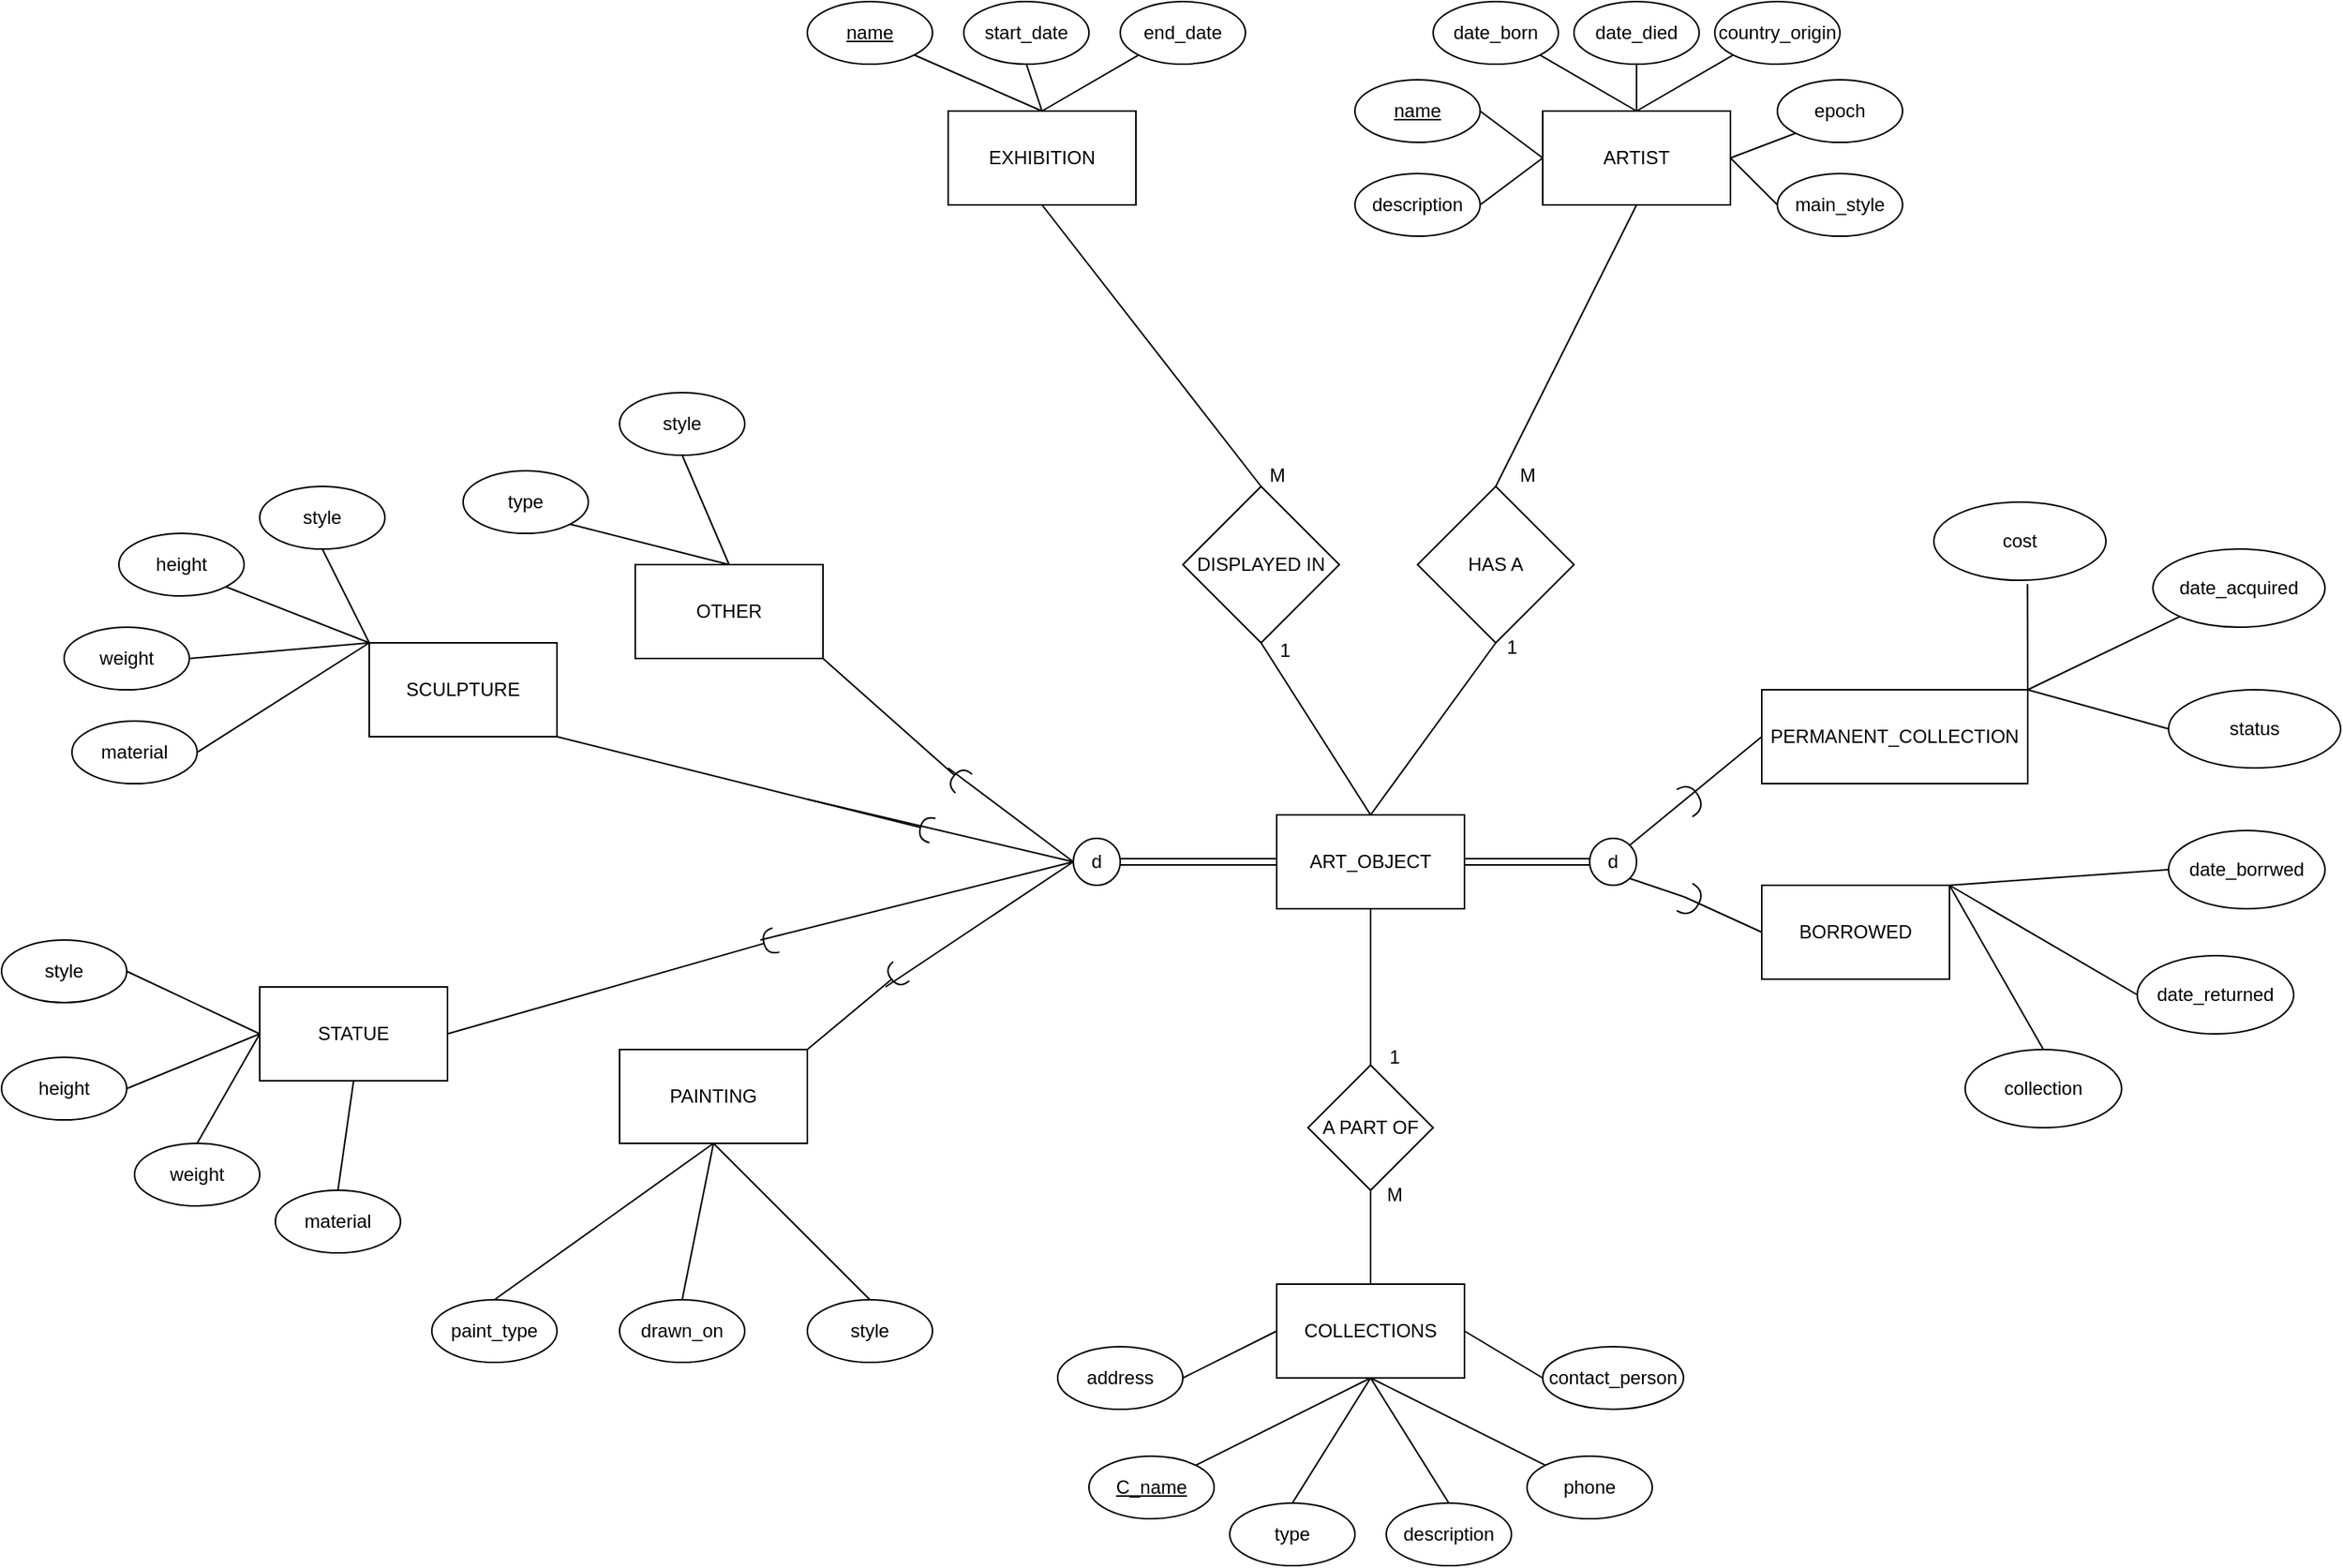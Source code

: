 <mxfile>
    <diagram name="Page-1" id="VCEPgOhNraVawhyDC7fd">
        <mxGraphModel dx="1656" dy="739" grid="1" gridSize="10" guides="1" tooltips="1" connect="1" arrows="1" fold="1" page="1" pageScale="1" pageWidth="850" pageHeight="1100" math="0" shadow="0">
            <root>
                <mxCell id="0"/>
                <mxCell id="1" parent="0"/>
                <mxCell id="RUOIWVDQM4JpRzRn8MzW-6" style="edgeStyle=orthogonalEdgeStyle;shape=link;rounded=0;orthogonalLoop=1;jettySize=auto;html=1;exitX=1;exitY=0.5;exitDx=0;exitDy=0;entryX=0;entryY=0.5;entryDx=0;entryDy=0;" parent="1" source="RUOIWVDQM4JpRzRn8MzW-1" target="RUOIWVDQM4JpRzRn8MzW-2" edge="1">
                    <mxGeometry relative="1" as="geometry"/>
                </mxCell>
                <mxCell id="RUOIWVDQM4JpRzRn8MzW-34" style="edgeStyle=none;rounded=0;orthogonalLoop=1;jettySize=auto;html=1;exitX=0;exitY=0.5;exitDx=0;exitDy=0;entryX=1;entryY=0.5;entryDx=0;entryDy=0;shape=link;" parent="1" source="RUOIWVDQM4JpRzRn8MzW-1" target="RUOIWVDQM4JpRzRn8MzW-33" edge="1">
                    <mxGeometry relative="1" as="geometry"/>
                </mxCell>
                <mxCell id="RUOIWVDQM4JpRzRn8MzW-83" style="edgeStyle=none;rounded=0;orthogonalLoop=1;jettySize=auto;html=1;exitX=0.5;exitY=1;exitDx=0;exitDy=0;entryX=0.5;entryY=0;entryDx=0;entryDy=0;endArrow=none;endFill=0;" parent="1" source="RUOIWVDQM4JpRzRn8MzW-1" target="RUOIWVDQM4JpRzRn8MzW-82" edge="1">
                    <mxGeometry relative="1" as="geometry"/>
                </mxCell>
                <mxCell id="RUOIWVDQM4JpRzRn8MzW-101" style="edgeStyle=none;rounded=0;orthogonalLoop=1;jettySize=auto;html=1;exitX=0.5;exitY=0;exitDx=0;exitDy=0;entryX=0.5;entryY=1;entryDx=0;entryDy=0;endArrow=none;endFill=0;" parent="1" source="RUOIWVDQM4JpRzRn8MzW-1" target="RUOIWVDQM4JpRzRn8MzW-80" edge="1">
                    <mxGeometry relative="1" as="geometry"/>
                </mxCell>
                <mxCell id="RUOIWVDQM4JpRzRn8MzW-103" style="edgeStyle=none;rounded=0;orthogonalLoop=1;jettySize=auto;html=1;exitX=0.5;exitY=0;exitDx=0;exitDy=0;entryX=0.5;entryY=1;entryDx=0;entryDy=0;endArrow=none;endFill=0;" parent="1" source="RUOIWVDQM4JpRzRn8MzW-1" target="RUOIWVDQM4JpRzRn8MzW-81" edge="1">
                    <mxGeometry relative="1" as="geometry"/>
                </mxCell>
                <mxCell id="RUOIWVDQM4JpRzRn8MzW-1" value="ART_OBJECT" style="rounded=0;whiteSpace=wrap;html=1;" parent="1" vertex="1">
                    <mxGeometry x="350" y="1440" width="120" height="60" as="geometry"/>
                </mxCell>
                <mxCell id="RUOIWVDQM4JpRzRn8MzW-15" style="edgeStyle=none;rounded=0;orthogonalLoop=1;jettySize=auto;html=1;entryX=0;entryY=0.5;entryDx=0;entryDy=0;endArrow=none;endFill=0;exitX=1;exitY=0;exitDx=0;exitDy=0;" parent="1" source="RUOIWVDQM4JpRzRn8MzW-2" target="RUOIWVDQM4JpRzRn8MzW-7" edge="1">
                    <mxGeometry relative="1" as="geometry">
                        <mxPoint x="580" y="1460" as="sourcePoint"/>
                    </mxGeometry>
                </mxCell>
                <mxCell id="RUOIWVDQM4JpRzRn8MzW-16" style="edgeStyle=none;rounded=0;orthogonalLoop=1;jettySize=auto;html=1;exitX=0;exitY=0.5;exitDx=0;exitDy=0;entryX=0;entryY=0.5;entryDx=0;entryDy=0;endArrow=none;endFill=0;exitPerimeter=0;" parent="1" source="RUOIWVDQM4JpRzRn8MzW-17" target="RUOIWVDQM4JpRzRn8MzW-8" edge="1">
                    <mxGeometry relative="1" as="geometry"/>
                </mxCell>
                <mxCell id="RUOIWVDQM4JpRzRn8MzW-2" value="d" style="ellipse;whiteSpace=wrap;html=1;aspect=fixed;" parent="1" vertex="1">
                    <mxGeometry x="550" y="1455" width="30" height="30" as="geometry"/>
                </mxCell>
                <mxCell id="RUOIWVDQM4JpRzRn8MzW-25" style="edgeStyle=none;rounded=0;orthogonalLoop=1;jettySize=auto;html=1;exitX=1;exitY=0;exitDx=0;exitDy=0;endArrow=none;endFill=0;" parent="1" source="RUOIWVDQM4JpRzRn8MzW-7" target="RUOIWVDQM4JpRzRn8MzW-21" edge="1">
                    <mxGeometry relative="1" as="geometry"/>
                </mxCell>
                <mxCell id="RUOIWVDQM4JpRzRn8MzW-26" style="edgeStyle=none;rounded=0;orthogonalLoop=1;jettySize=auto;html=1;exitX=1;exitY=0;exitDx=0;exitDy=0;entryX=0;entryY=0.5;entryDx=0;entryDy=0;endArrow=none;endFill=0;" parent="1" source="RUOIWVDQM4JpRzRn8MzW-7" target="RUOIWVDQM4JpRzRn8MzW-22" edge="1">
                    <mxGeometry relative="1" as="geometry"/>
                </mxCell>
                <mxCell id="RUOIWVDQM4JpRzRn8MzW-7" value="PERMANENT_COLLECTION" style="rounded=0;whiteSpace=wrap;html=1;" parent="1" vertex="1">
                    <mxGeometry x="660" y="1360" width="170" height="60" as="geometry"/>
                </mxCell>
                <mxCell id="RUOIWVDQM4JpRzRn8MzW-30" style="edgeStyle=none;rounded=0;orthogonalLoop=1;jettySize=auto;html=1;exitX=1;exitY=0;exitDx=0;exitDy=0;entryX=0;entryY=0.5;entryDx=0;entryDy=0;endArrow=none;endFill=0;" parent="1" source="RUOIWVDQM4JpRzRn8MzW-8" target="RUOIWVDQM4JpRzRn8MzW-27" edge="1">
                    <mxGeometry relative="1" as="geometry"/>
                </mxCell>
                <mxCell id="RUOIWVDQM4JpRzRn8MzW-31" style="edgeStyle=none;rounded=0;orthogonalLoop=1;jettySize=auto;html=1;exitX=1;exitY=0;exitDx=0;exitDy=0;entryX=0;entryY=0.5;entryDx=0;entryDy=0;endArrow=none;endFill=0;" parent="1" source="RUOIWVDQM4JpRzRn8MzW-8" target="RUOIWVDQM4JpRzRn8MzW-28" edge="1">
                    <mxGeometry relative="1" as="geometry"/>
                </mxCell>
                <mxCell id="RUOIWVDQM4JpRzRn8MzW-32" style="edgeStyle=none;rounded=0;orthogonalLoop=1;jettySize=auto;html=1;exitX=1;exitY=0;exitDx=0;exitDy=0;entryX=0.5;entryY=0;entryDx=0;entryDy=0;endArrow=none;endFill=0;" parent="1" source="RUOIWVDQM4JpRzRn8MzW-8" target="RUOIWVDQM4JpRzRn8MzW-29" edge="1">
                    <mxGeometry relative="1" as="geometry"/>
                </mxCell>
                <mxCell id="RUOIWVDQM4JpRzRn8MzW-8" value="BORROWED" style="rounded=0;whiteSpace=wrap;html=1;" parent="1" vertex="1">
                    <mxGeometry x="660" y="1485" width="120" height="60" as="geometry"/>
                </mxCell>
                <mxCell id="RUOIWVDQM4JpRzRn8MzW-18" value="" style="edgeStyle=none;rounded=0;orthogonalLoop=1;jettySize=auto;html=1;exitX=1;exitY=1;exitDx=0;exitDy=0;entryX=0;entryY=0.5;entryDx=0;entryDy=0;endArrow=none;endFill=0;" parent="1" source="RUOIWVDQM4JpRzRn8MzW-2" target="RUOIWVDQM4JpRzRn8MzW-17" edge="1">
                    <mxGeometry relative="1" as="geometry">
                        <mxPoint x="576" y="1481" as="sourcePoint"/>
                        <mxPoint x="660" y="1515" as="targetPoint"/>
                    </mxGeometry>
                </mxCell>
                <mxCell id="RUOIWVDQM4JpRzRn8MzW-17" value="" style="shape=requiredInterface;html=1;verticalLabelPosition=bottom;sketch=0;rotation=30;" parent="1" vertex="1">
                    <mxGeometry x="610" y="1485" width="10" height="20" as="geometry"/>
                </mxCell>
                <mxCell id="RUOIWVDQM4JpRzRn8MzW-19" value="" style="shape=requiredInterface;html=1;verticalLabelPosition=bottom;sketch=0;rotation=-30;" parent="1" vertex="1">
                    <mxGeometry x="610" y="1420" width="10" height="20" as="geometry"/>
                </mxCell>
                <mxCell id="RUOIWVDQM4JpRzRn8MzW-21" value="date_acquired" style="ellipse;whiteSpace=wrap;html=1;" parent="1" vertex="1">
                    <mxGeometry x="910" y="1270" width="110" height="50" as="geometry"/>
                </mxCell>
                <mxCell id="RUOIWVDQM4JpRzRn8MzW-22" value="status" style="ellipse;whiteSpace=wrap;html=1;" parent="1" vertex="1">
                    <mxGeometry x="920" y="1360" width="110" height="50" as="geometry"/>
                </mxCell>
                <mxCell id="RUOIWVDQM4JpRzRn8MzW-23" value="cost" style="ellipse;whiteSpace=wrap;html=1;" parent="1" vertex="1">
                    <mxGeometry x="770" y="1240" width="110" height="50" as="geometry"/>
                </mxCell>
                <mxCell id="RUOIWVDQM4JpRzRn8MzW-24" style="edgeStyle=none;rounded=0;orthogonalLoop=1;jettySize=auto;html=1;exitX=1;exitY=0;exitDx=0;exitDy=0;entryX=0.544;entryY=1.047;entryDx=0;entryDy=0;entryPerimeter=0;endArrow=none;endFill=0;" parent="1" source="RUOIWVDQM4JpRzRn8MzW-7" target="RUOIWVDQM4JpRzRn8MzW-23" edge="1">
                    <mxGeometry relative="1" as="geometry"/>
                </mxCell>
                <mxCell id="RUOIWVDQM4JpRzRn8MzW-27" value="date_borrwed" style="ellipse;whiteSpace=wrap;html=1;" parent="1" vertex="1">
                    <mxGeometry x="920" y="1450" width="100" height="50" as="geometry"/>
                </mxCell>
                <mxCell id="RUOIWVDQM4JpRzRn8MzW-28" value="date_returned" style="ellipse;whiteSpace=wrap;html=1;" parent="1" vertex="1">
                    <mxGeometry x="900" y="1530" width="100" height="50" as="geometry"/>
                </mxCell>
                <mxCell id="RUOIWVDQM4JpRzRn8MzW-29" value="collection" style="ellipse;whiteSpace=wrap;html=1;" parent="1" vertex="1">
                    <mxGeometry x="790" y="1590" width="100" height="50" as="geometry"/>
                </mxCell>
                <mxCell id="7" style="edgeStyle=none;html=1;exitX=0;exitY=0.5;exitDx=0;exitDy=0;endArrow=none;endFill=0;" edge="1" parent="1" source="RUOIWVDQM4JpRzRn8MzW-33">
                    <mxGeometry relative="1" as="geometry">
                        <mxPoint x="140" y="1410" as="targetPoint"/>
                    </mxGeometry>
                </mxCell>
                <mxCell id="8" style="edgeStyle=none;html=1;exitX=0;exitY=0.5;exitDx=0;exitDy=0;endArrow=none;endFill=0;" edge="1" parent="1" source="RUOIWVDQM4JpRzRn8MzW-33">
                    <mxGeometry relative="1" as="geometry">
                        <mxPoint x="50" y="1430.0" as="targetPoint"/>
                    </mxGeometry>
                </mxCell>
                <mxCell id="9" style="edgeStyle=none;html=1;exitX=0;exitY=0.5;exitDx=0;exitDy=0;endArrow=none;endFill=0;" edge="1" parent="1" source="RUOIWVDQM4JpRzRn8MzW-33">
                    <mxGeometry relative="1" as="geometry">
                        <mxPoint x="20" y="1520" as="targetPoint"/>
                    </mxGeometry>
                </mxCell>
                <mxCell id="10" style="edgeStyle=none;html=1;exitX=0;exitY=0.5;exitDx=0;exitDy=0;endArrow=none;endFill=0;" edge="1" parent="1" source="RUOIWVDQM4JpRzRn8MzW-33">
                    <mxGeometry relative="1" as="geometry">
                        <mxPoint x="100" y="1550" as="targetPoint"/>
                    </mxGeometry>
                </mxCell>
                <mxCell id="RUOIWVDQM4JpRzRn8MzW-33" value="d" style="ellipse;whiteSpace=wrap;html=1;aspect=fixed;" parent="1" vertex="1">
                    <mxGeometry x="220" y="1455" width="30" height="30" as="geometry"/>
                </mxCell>
                <mxCell id="3" style="edgeStyle=none;html=1;exitX=1;exitY=1;exitDx=0;exitDy=0;endArrow=halfCircle;endFill=0;" edge="1" parent="1" source="RUOIWVDQM4JpRzRn8MzW-35">
                    <mxGeometry relative="1" as="geometry">
                        <mxPoint x="150" y="1420.0" as="targetPoint"/>
                    </mxGeometry>
                </mxCell>
                <mxCell id="RUOIWVDQM4JpRzRn8MzW-35" value="OTHER" style="rounded=0;whiteSpace=wrap;html=1;" parent="1" vertex="1">
                    <mxGeometry x="-60" y="1280" width="120" height="60" as="geometry"/>
                </mxCell>
                <mxCell id="RUOIWVDQM4JpRzRn8MzW-69" style="edgeStyle=none;rounded=0;orthogonalLoop=1;jettySize=auto;html=1;exitX=0;exitY=0;exitDx=0;exitDy=0;entryX=0.5;entryY=1;entryDx=0;entryDy=0;endArrow=none;endFill=0;" parent="1" source="RUOIWVDQM4JpRzRn8MzW-36" target="RUOIWVDQM4JpRzRn8MzW-56" edge="1">
                    <mxGeometry relative="1" as="geometry"/>
                </mxCell>
                <mxCell id="RUOIWVDQM4JpRzRn8MzW-70" style="edgeStyle=none;rounded=0;orthogonalLoop=1;jettySize=auto;html=1;exitX=0;exitY=0;exitDx=0;exitDy=0;entryX=1;entryY=1;entryDx=0;entryDy=0;endArrow=none;endFill=0;" parent="1" source="RUOIWVDQM4JpRzRn8MzW-36" target="RUOIWVDQM4JpRzRn8MzW-58" edge="1">
                    <mxGeometry relative="1" as="geometry"/>
                </mxCell>
                <mxCell id="RUOIWVDQM4JpRzRn8MzW-71" style="edgeStyle=none;rounded=0;orthogonalLoop=1;jettySize=auto;html=1;exitX=0;exitY=0;exitDx=0;exitDy=0;entryX=1;entryY=0.5;entryDx=0;entryDy=0;endArrow=none;endFill=0;" parent="1" source="RUOIWVDQM4JpRzRn8MzW-36" target="RUOIWVDQM4JpRzRn8MzW-52" edge="1">
                    <mxGeometry relative="1" as="geometry"/>
                </mxCell>
                <mxCell id="4" style="edgeStyle=none;html=1;exitX=1;exitY=1;exitDx=0;exitDy=0;endArrow=halfCircle;endFill=0;" edge="1" parent="1" source="RUOIWVDQM4JpRzRn8MzW-36">
                    <mxGeometry relative="1" as="geometry">
                        <mxPoint x="130" y="1450.0" as="targetPoint"/>
                    </mxGeometry>
                </mxCell>
                <mxCell id="RUOIWVDQM4JpRzRn8MzW-36" value="SCULPTURE" style="rounded=0;whiteSpace=wrap;html=1;" parent="1" vertex="1">
                    <mxGeometry x="-230" y="1330" width="120" height="60" as="geometry"/>
                </mxCell>
                <mxCell id="5" style="edgeStyle=none;html=1;exitX=1;exitY=0.5;exitDx=0;exitDy=0;endArrow=halfCircle;endFill=0;" edge="1" parent="1" source="RUOIWVDQM4JpRzRn8MzW-37">
                    <mxGeometry relative="1" as="geometry">
                        <mxPoint x="30" y="1520" as="targetPoint"/>
                    </mxGeometry>
                </mxCell>
                <mxCell id="RUOIWVDQM4JpRzRn8MzW-37" value="STATUE" style="rounded=0;whiteSpace=wrap;html=1;" parent="1" vertex="1">
                    <mxGeometry x="-300" y="1550" width="120" height="60" as="geometry"/>
                </mxCell>
                <mxCell id="6" style="edgeStyle=none;html=1;exitX=1;exitY=0;exitDx=0;exitDy=0;endArrow=halfCircle;endFill=0;" edge="1" parent="1" source="RUOIWVDQM4JpRzRn8MzW-38">
                    <mxGeometry relative="1" as="geometry">
                        <mxPoint x="110" y="1540" as="targetPoint"/>
                    </mxGeometry>
                </mxCell>
                <mxCell id="RUOIWVDQM4JpRzRn8MzW-38" value="PAINTING" style="rounded=0;whiteSpace=wrap;html=1;" parent="1" vertex="1">
                    <mxGeometry x="-70" y="1590" width="120" height="60" as="geometry"/>
                </mxCell>
                <mxCell id="RUOIWVDQM4JpRzRn8MzW-40" value="" style="ellipse;whiteSpace=wrap;html=1;align=center;aspect=fixed;fillColor=none;strokeColor=none;resizable=0;perimeter=centerPerimeter;rotatable=0;allowArrows=0;points=[];outlineConnect=1;" parent="1" vertex="1">
                    <mxGeometry x="250" y="1390" width="10" height="10" as="geometry"/>
                </mxCell>
                <mxCell id="RUOIWVDQM4JpRzRn8MzW-43" value="" style="ellipse;whiteSpace=wrap;html=1;align=center;aspect=fixed;fillColor=none;strokeColor=none;resizable=0;perimeter=centerPerimeter;rotatable=0;allowArrows=0;points=[];outlineConnect=1;" parent="1" vertex="1">
                    <mxGeometry x="250" y="1390" width="10" height="10" as="geometry"/>
                </mxCell>
                <mxCell id="RUOIWVDQM4JpRzRn8MzW-45" value="" style="ellipse;whiteSpace=wrap;html=1;align=center;aspect=fixed;fillColor=none;strokeColor=none;resizable=0;perimeter=centerPerimeter;rotatable=0;allowArrows=0;points=[];outlineConnect=1;" parent="1" vertex="1">
                    <mxGeometry x="250" y="1390" width="10" height="10" as="geometry"/>
                </mxCell>
                <mxCell id="RUOIWVDQM4JpRzRn8MzW-47" value="" style="ellipse;whiteSpace=wrap;html=1;align=center;aspect=fixed;fillColor=none;strokeColor=none;resizable=0;perimeter=centerPerimeter;rotatable=0;allowArrows=0;points=[];outlineConnect=1;" parent="1" vertex="1">
                    <mxGeometry x="250" y="1390" width="10" height="10" as="geometry"/>
                </mxCell>
                <mxCell id="RUOIWVDQM4JpRzRn8MzW-52" value="weight" style="ellipse;whiteSpace=wrap;html=1;" parent="1" vertex="1">
                    <mxGeometry x="-425" y="1320" width="80" height="40" as="geometry"/>
                </mxCell>
                <mxCell id="RUOIWVDQM4JpRzRn8MzW-68" style="edgeStyle=none;rounded=0;orthogonalLoop=1;jettySize=auto;html=1;exitX=1;exitY=1;exitDx=0;exitDy=0;endArrow=none;endFill=0;" parent="1" source="RUOIWVDQM4JpRzRn8MzW-54" edge="1">
                    <mxGeometry relative="1" as="geometry">
                        <mxPoint y="1280" as="targetPoint"/>
                    </mxGeometry>
                </mxCell>
                <mxCell id="RUOIWVDQM4JpRzRn8MzW-54" value="type" style="ellipse;whiteSpace=wrap;html=1;" parent="1" vertex="1">
                    <mxGeometry x="-170" y="1220" width="80" height="40" as="geometry"/>
                </mxCell>
                <mxCell id="RUOIWVDQM4JpRzRn8MzW-56" value="style" style="ellipse;whiteSpace=wrap;html=1;" parent="1" vertex="1">
                    <mxGeometry x="-300" y="1230" width="80" height="40" as="geometry"/>
                </mxCell>
                <mxCell id="RUOIWVDQM4JpRzRn8MzW-67" style="edgeStyle=none;rounded=0;orthogonalLoop=1;jettySize=auto;html=1;exitX=0.5;exitY=1;exitDx=0;exitDy=0;entryX=0.5;entryY=0;entryDx=0;entryDy=0;endArrow=none;endFill=0;" parent="1" source="RUOIWVDQM4JpRzRn8MzW-57" target="RUOIWVDQM4JpRzRn8MzW-35" edge="1">
                    <mxGeometry relative="1" as="geometry"/>
                </mxCell>
                <mxCell id="RUOIWVDQM4JpRzRn8MzW-57" value="style" style="ellipse;whiteSpace=wrap;html=1;" parent="1" vertex="1">
                    <mxGeometry x="-70" y="1170" width="80" height="40" as="geometry"/>
                </mxCell>
                <mxCell id="RUOIWVDQM4JpRzRn8MzW-58" value="height" style="ellipse;whiteSpace=wrap;html=1;" parent="1" vertex="1">
                    <mxGeometry x="-390" y="1260" width="80" height="40" as="geometry"/>
                </mxCell>
                <mxCell id="RUOIWVDQM4JpRzRn8MzW-72" style="edgeStyle=none;rounded=0;orthogonalLoop=1;jettySize=auto;html=1;exitX=1;exitY=0.5;exitDx=0;exitDy=0;entryX=0;entryY=0;entryDx=0;entryDy=0;endArrow=none;endFill=0;" parent="1" source="RUOIWVDQM4JpRzRn8MzW-59" target="RUOIWVDQM4JpRzRn8MzW-36" edge="1">
                    <mxGeometry relative="1" as="geometry"/>
                </mxCell>
                <mxCell id="RUOIWVDQM4JpRzRn8MzW-59" value="material" style="ellipse;whiteSpace=wrap;html=1;" parent="1" vertex="1">
                    <mxGeometry x="-420" y="1380" width="80" height="40" as="geometry"/>
                </mxCell>
                <mxCell id="RUOIWVDQM4JpRzRn8MzW-73" style="edgeStyle=none;rounded=0;orthogonalLoop=1;jettySize=auto;html=1;exitX=1;exitY=0.5;exitDx=0;exitDy=0;entryX=0;entryY=0.5;entryDx=0;entryDy=0;endArrow=none;endFill=0;" parent="1" source="RUOIWVDQM4JpRzRn8MzW-60" target="RUOIWVDQM4JpRzRn8MzW-37" edge="1">
                    <mxGeometry relative="1" as="geometry"/>
                </mxCell>
                <mxCell id="RUOIWVDQM4JpRzRn8MzW-60" value="style" style="ellipse;whiteSpace=wrap;html=1;" parent="1" vertex="1">
                    <mxGeometry x="-465" y="1520" width="80" height="40" as="geometry"/>
                </mxCell>
                <mxCell id="RUOIWVDQM4JpRzRn8MzW-74" style="edgeStyle=none;rounded=0;orthogonalLoop=1;jettySize=auto;html=1;exitX=1;exitY=0.5;exitDx=0;exitDy=0;endArrow=none;endFill=0;" parent="1" source="RUOIWVDQM4JpRzRn8MzW-61" edge="1">
                    <mxGeometry relative="1" as="geometry">
                        <mxPoint x="-300" y="1580" as="targetPoint"/>
                    </mxGeometry>
                </mxCell>
                <mxCell id="RUOIWVDQM4JpRzRn8MzW-61" value="height" style="ellipse;whiteSpace=wrap;html=1;" parent="1" vertex="1">
                    <mxGeometry x="-465" y="1595" width="80" height="40" as="geometry"/>
                </mxCell>
                <mxCell id="RUOIWVDQM4JpRzRn8MzW-75" style="edgeStyle=none;rounded=0;orthogonalLoop=1;jettySize=auto;html=1;exitX=0.5;exitY=0;exitDx=0;exitDy=0;entryX=0;entryY=0.5;entryDx=0;entryDy=0;endArrow=none;endFill=0;" parent="1" source="RUOIWVDQM4JpRzRn8MzW-62" target="RUOIWVDQM4JpRzRn8MzW-37" edge="1">
                    <mxGeometry relative="1" as="geometry"/>
                </mxCell>
                <mxCell id="RUOIWVDQM4JpRzRn8MzW-62" value="weight" style="ellipse;whiteSpace=wrap;html=1;" parent="1" vertex="1">
                    <mxGeometry x="-380" y="1650" width="80" height="40" as="geometry"/>
                </mxCell>
                <mxCell id="RUOIWVDQM4JpRzRn8MzW-76" style="edgeStyle=none;rounded=0;orthogonalLoop=1;jettySize=auto;html=1;exitX=0.5;exitY=0;exitDx=0;exitDy=0;entryX=0.5;entryY=1;entryDx=0;entryDy=0;endArrow=none;endFill=0;" parent="1" source="RUOIWVDQM4JpRzRn8MzW-63" target="RUOIWVDQM4JpRzRn8MzW-37" edge="1">
                    <mxGeometry relative="1" as="geometry"/>
                </mxCell>
                <mxCell id="RUOIWVDQM4JpRzRn8MzW-63" value="material" style="ellipse;whiteSpace=wrap;html=1;" parent="1" vertex="1">
                    <mxGeometry x="-290" y="1680" width="80" height="40" as="geometry"/>
                </mxCell>
                <mxCell id="RUOIWVDQM4JpRzRn8MzW-78" style="edgeStyle=none;rounded=0;orthogonalLoop=1;jettySize=auto;html=1;exitX=0.5;exitY=0;exitDx=0;exitDy=0;endArrow=none;endFill=0;" parent="1" source="RUOIWVDQM4JpRzRn8MzW-64" edge="1">
                    <mxGeometry relative="1" as="geometry">
                        <mxPoint x="-10" y="1650" as="targetPoint"/>
                    </mxGeometry>
                </mxCell>
                <mxCell id="RUOIWVDQM4JpRzRn8MzW-64" value="drawn_on" style="ellipse;whiteSpace=wrap;html=1;" parent="1" vertex="1">
                    <mxGeometry x="-70" y="1750" width="80" height="40" as="geometry"/>
                </mxCell>
                <mxCell id="RUOIWVDQM4JpRzRn8MzW-79" style="edgeStyle=none;rounded=0;orthogonalLoop=1;jettySize=auto;html=1;exitX=0.5;exitY=0;exitDx=0;exitDy=0;endArrow=none;endFill=0;" parent="1" source="RUOIWVDQM4JpRzRn8MzW-65" edge="1">
                    <mxGeometry relative="1" as="geometry">
                        <mxPoint x="-10" y="1650" as="targetPoint"/>
                    </mxGeometry>
                </mxCell>
                <mxCell id="RUOIWVDQM4JpRzRn8MzW-65" value="style" style="ellipse;whiteSpace=wrap;html=1;" parent="1" vertex="1">
                    <mxGeometry x="50" y="1750" width="80" height="40" as="geometry"/>
                </mxCell>
                <mxCell id="RUOIWVDQM4JpRzRn8MzW-77" style="edgeStyle=none;rounded=0;orthogonalLoop=1;jettySize=auto;html=1;exitX=0.5;exitY=0;exitDx=0;exitDy=0;entryX=0.5;entryY=1;entryDx=0;entryDy=0;endArrow=none;endFill=0;" parent="1" source="RUOIWVDQM4JpRzRn8MzW-66" target="RUOIWVDQM4JpRzRn8MzW-38" edge="1">
                    <mxGeometry relative="1" as="geometry"/>
                </mxCell>
                <mxCell id="RUOIWVDQM4JpRzRn8MzW-66" value="paint_type" style="ellipse;whiteSpace=wrap;html=1;" parent="1" vertex="1">
                    <mxGeometry x="-190" y="1750" width="80" height="40" as="geometry"/>
                </mxCell>
                <mxCell id="RUOIWVDQM4JpRzRn8MzW-109" style="edgeStyle=none;rounded=0;orthogonalLoop=1;jettySize=auto;html=1;exitX=0.5;exitY=0;exitDx=0;exitDy=0;entryX=0.5;entryY=1;entryDx=0;entryDy=0;endArrow=none;endFill=0;" parent="1" source="RUOIWVDQM4JpRzRn8MzW-80" target="RUOIWVDQM4JpRzRn8MzW-104" edge="1">
                    <mxGeometry relative="1" as="geometry"/>
                </mxCell>
                <mxCell id="RUOIWVDQM4JpRzRn8MzW-80" value="DISPLAYED IN" style="rhombus;whiteSpace=wrap;html=1;" parent="1" vertex="1">
                    <mxGeometry x="290" y="1230" width="100" height="100" as="geometry"/>
                </mxCell>
                <mxCell id="RUOIWVDQM4JpRzRn8MzW-132" style="edgeStyle=none;rounded=0;orthogonalLoop=1;jettySize=auto;html=1;exitX=0.5;exitY=0;exitDx=0;exitDy=0;entryX=0.5;entryY=1;entryDx=0;entryDy=0;endArrow=none;endFill=0;" parent="1" source="RUOIWVDQM4JpRzRn8MzW-81" target="RUOIWVDQM4JpRzRn8MzW-105" edge="1">
                    <mxGeometry relative="1" as="geometry"/>
                </mxCell>
                <mxCell id="RUOIWVDQM4JpRzRn8MzW-81" value="HAS A" style="rhombus;whiteSpace=wrap;html=1;" parent="1" vertex="1">
                    <mxGeometry x="440" y="1230" width="100" height="100" as="geometry"/>
                </mxCell>
                <mxCell id="RUOIWVDQM4JpRzRn8MzW-86" style="edgeStyle=none;rounded=0;orthogonalLoop=1;jettySize=auto;html=1;exitX=0.5;exitY=1;exitDx=0;exitDy=0;entryX=0.5;entryY=0;entryDx=0;entryDy=0;endArrow=none;endFill=0;" parent="1" source="RUOIWVDQM4JpRzRn8MzW-82" target="RUOIWVDQM4JpRzRn8MzW-85" edge="1">
                    <mxGeometry relative="1" as="geometry"/>
                </mxCell>
                <mxCell id="RUOIWVDQM4JpRzRn8MzW-82" value="A PART OF" style="rhombus;whiteSpace=wrap;html=1;" parent="1" vertex="1">
                    <mxGeometry x="370" y="1600" width="80" height="80" as="geometry"/>
                </mxCell>
                <mxCell id="RUOIWVDQM4JpRzRn8MzW-85" value="COLLECTIONS" style="rounded=0;whiteSpace=wrap;html=1;" parent="1" vertex="1">
                    <mxGeometry x="350" y="1740" width="120" height="60" as="geometry"/>
                </mxCell>
                <mxCell id="RUOIWVDQM4JpRzRn8MzW-95" style="edgeStyle=none;rounded=0;orthogonalLoop=1;jettySize=auto;html=1;exitX=1;exitY=0;exitDx=0;exitDy=0;entryX=0.5;entryY=1;entryDx=0;entryDy=0;endArrow=none;endFill=0;" parent="1" source="RUOIWVDQM4JpRzRn8MzW-87" target="RUOIWVDQM4JpRzRn8MzW-85" edge="1">
                    <mxGeometry relative="1" as="geometry"/>
                </mxCell>
                <mxCell id="RUOIWVDQM4JpRzRn8MzW-87" value="&lt;u&gt;C_name&lt;/u&gt;" style="ellipse;whiteSpace=wrap;html=1;" parent="1" vertex="1">
                    <mxGeometry x="230" y="1850" width="80" height="40" as="geometry"/>
                </mxCell>
                <mxCell id="RUOIWVDQM4JpRzRn8MzW-96" style="edgeStyle=none;rounded=0;orthogonalLoop=1;jettySize=auto;html=1;exitX=0.5;exitY=0;exitDx=0;exitDy=0;endArrow=none;endFill=0;" parent="1" source="RUOIWVDQM4JpRzRn8MzW-88" edge="1">
                    <mxGeometry relative="1" as="geometry">
                        <mxPoint x="410" y="1800" as="targetPoint"/>
                    </mxGeometry>
                </mxCell>
                <mxCell id="RUOIWVDQM4JpRzRn8MzW-88" value="type" style="ellipse;whiteSpace=wrap;html=1;" parent="1" vertex="1">
                    <mxGeometry x="320" y="1880" width="80" height="40" as="geometry"/>
                </mxCell>
                <mxCell id="RUOIWVDQM4JpRzRn8MzW-97" style="edgeStyle=none;rounded=0;orthogonalLoop=1;jettySize=auto;html=1;exitX=0.5;exitY=0;exitDx=0;exitDy=0;endArrow=none;endFill=0;" parent="1" source="RUOIWVDQM4JpRzRn8MzW-89" edge="1">
                    <mxGeometry relative="1" as="geometry">
                        <mxPoint x="410" y="1800" as="targetPoint"/>
                    </mxGeometry>
                </mxCell>
                <mxCell id="RUOIWVDQM4JpRzRn8MzW-89" value="description" style="ellipse;whiteSpace=wrap;html=1;" parent="1" vertex="1">
                    <mxGeometry x="420" y="1880" width="80" height="40" as="geometry"/>
                </mxCell>
                <mxCell id="RUOIWVDQM4JpRzRn8MzW-98" style="edgeStyle=none;rounded=0;orthogonalLoop=1;jettySize=auto;html=1;exitX=0;exitY=0;exitDx=0;exitDy=0;entryX=0.5;entryY=1;entryDx=0;entryDy=0;endArrow=none;endFill=0;" parent="1" source="RUOIWVDQM4JpRzRn8MzW-90" target="RUOIWVDQM4JpRzRn8MzW-85" edge="1">
                    <mxGeometry relative="1" as="geometry"/>
                </mxCell>
                <mxCell id="RUOIWVDQM4JpRzRn8MzW-90" value="phone" style="ellipse;whiteSpace=wrap;html=1;" parent="1" vertex="1">
                    <mxGeometry x="510" y="1850" width="80" height="40" as="geometry"/>
                </mxCell>
                <mxCell id="RUOIWVDQM4JpRzRn8MzW-93" style="edgeStyle=none;rounded=0;orthogonalLoop=1;jettySize=auto;html=1;exitX=1;exitY=0.5;exitDx=0;exitDy=0;entryX=0;entryY=0.5;entryDx=0;entryDy=0;endArrow=none;endFill=0;" parent="1" source="RUOIWVDQM4JpRzRn8MzW-91" target="RUOIWVDQM4JpRzRn8MzW-85" edge="1">
                    <mxGeometry relative="1" as="geometry"/>
                </mxCell>
                <mxCell id="RUOIWVDQM4JpRzRn8MzW-91" value="address" style="ellipse;whiteSpace=wrap;html=1;" parent="1" vertex="1">
                    <mxGeometry x="210" y="1780" width="80" height="40" as="geometry"/>
                </mxCell>
                <mxCell id="RUOIWVDQM4JpRzRn8MzW-94" style="edgeStyle=none;rounded=0;orthogonalLoop=1;jettySize=auto;html=1;exitX=0;exitY=0.5;exitDx=0;exitDy=0;entryX=1;entryY=0.5;entryDx=0;entryDy=0;endArrow=none;endFill=0;" parent="1" source="RUOIWVDQM4JpRzRn8MzW-92" target="RUOIWVDQM4JpRzRn8MzW-85" edge="1">
                    <mxGeometry relative="1" as="geometry"/>
                </mxCell>
                <mxCell id="RUOIWVDQM4JpRzRn8MzW-92" value="contact_person" style="ellipse;whiteSpace=wrap;html=1;" parent="1" vertex="1">
                    <mxGeometry x="520" y="1780" width="90" height="40" as="geometry"/>
                </mxCell>
                <mxCell id="RUOIWVDQM4JpRzRn8MzW-99" value="1" style="text;html=1;align=center;verticalAlign=middle;resizable=0;points=[];autosize=1;strokeColor=none;fillColor=none;" parent="1" vertex="1">
                    <mxGeometry x="410" y="1580" width="30" height="30" as="geometry"/>
                </mxCell>
                <mxCell id="RUOIWVDQM4JpRzRn8MzW-100" value="M" style="text;html=1;align=center;verticalAlign=middle;resizable=0;points=[];autosize=1;strokeColor=none;fillColor=none;" parent="1" vertex="1">
                    <mxGeometry x="410" y="1668" width="30" height="30" as="geometry"/>
                </mxCell>
                <mxCell id="RUOIWVDQM4JpRzRn8MzW-104" value="EXHIBITION" style="rounded=0;whiteSpace=wrap;html=1;" parent="1" vertex="1">
                    <mxGeometry x="140" y="990" width="120" height="60" as="geometry"/>
                </mxCell>
                <mxCell id="RUOIWVDQM4JpRzRn8MzW-127" style="edgeStyle=none;rounded=0;orthogonalLoop=1;jettySize=auto;html=1;exitX=0.5;exitY=0;exitDx=0;exitDy=0;entryX=1;entryY=1;entryDx=0;entryDy=0;endArrow=none;endFill=0;" parent="1" source="RUOIWVDQM4JpRzRn8MzW-105" target="RUOIWVDQM4JpRzRn8MzW-116" edge="1">
                    <mxGeometry relative="1" as="geometry"/>
                </mxCell>
                <mxCell id="RUOIWVDQM4JpRzRn8MzW-128" style="edgeStyle=none;rounded=0;orthogonalLoop=1;jettySize=auto;html=1;exitX=0.5;exitY=0;exitDx=0;exitDy=0;entryX=0.5;entryY=1;entryDx=0;entryDy=0;endArrow=none;endFill=0;" parent="1" source="RUOIWVDQM4JpRzRn8MzW-105" target="RUOIWVDQM4JpRzRn8MzW-117" edge="1">
                    <mxGeometry relative="1" as="geometry"/>
                </mxCell>
                <mxCell id="RUOIWVDQM4JpRzRn8MzW-130" style="edgeStyle=none;rounded=0;orthogonalLoop=1;jettySize=auto;html=1;exitX=1;exitY=0.5;exitDx=0;exitDy=0;entryX=0;entryY=1;entryDx=0;entryDy=0;endArrow=none;endFill=0;" parent="1" source="RUOIWVDQM4JpRzRn8MzW-105" target="RUOIWVDQM4JpRzRn8MzW-119" edge="1">
                    <mxGeometry relative="1" as="geometry"/>
                </mxCell>
                <mxCell id="RUOIWVDQM4JpRzRn8MzW-105" value="ARTIST" style="rounded=0;whiteSpace=wrap;html=1;" parent="1" vertex="1">
                    <mxGeometry x="520" y="990" width="120" height="60" as="geometry"/>
                </mxCell>
                <mxCell id="RUOIWVDQM4JpRzRn8MzW-112" style="edgeStyle=none;rounded=0;orthogonalLoop=1;jettySize=auto;html=1;exitX=1;exitY=1;exitDx=0;exitDy=0;entryX=0.5;entryY=0;entryDx=0;entryDy=0;endArrow=none;endFill=0;" parent="1" source="RUOIWVDQM4JpRzRn8MzW-106" target="RUOIWVDQM4JpRzRn8MzW-104" edge="1">
                    <mxGeometry relative="1" as="geometry"/>
                </mxCell>
                <mxCell id="RUOIWVDQM4JpRzRn8MzW-106" value="&lt;u&gt;name&lt;/u&gt;" style="ellipse;whiteSpace=wrap;html=1;" parent="1" vertex="1">
                    <mxGeometry x="50" y="920" width="80" height="40" as="geometry"/>
                </mxCell>
                <mxCell id="RUOIWVDQM4JpRzRn8MzW-113" style="edgeStyle=none;rounded=0;orthogonalLoop=1;jettySize=auto;html=1;exitX=0.5;exitY=1;exitDx=0;exitDy=0;endArrow=none;endFill=0;" parent="1" source="RUOIWVDQM4JpRzRn8MzW-107" edge="1">
                    <mxGeometry relative="1" as="geometry">
                        <mxPoint x="200" y="990" as="targetPoint"/>
                    </mxGeometry>
                </mxCell>
                <mxCell id="RUOIWVDQM4JpRzRn8MzW-107" value="start_date" style="ellipse;whiteSpace=wrap;html=1;" parent="1" vertex="1">
                    <mxGeometry x="150" y="920" width="80" height="40" as="geometry"/>
                </mxCell>
                <mxCell id="RUOIWVDQM4JpRzRn8MzW-115" style="edgeStyle=none;rounded=0;orthogonalLoop=1;jettySize=auto;html=1;exitX=0;exitY=1;exitDx=0;exitDy=0;entryX=0.5;entryY=0;entryDx=0;entryDy=0;endArrow=none;endFill=0;" parent="1" source="RUOIWVDQM4JpRzRn8MzW-108" target="RUOIWVDQM4JpRzRn8MzW-104" edge="1">
                    <mxGeometry relative="1" as="geometry"/>
                </mxCell>
                <mxCell id="RUOIWVDQM4JpRzRn8MzW-108" value="end_date" style="ellipse;whiteSpace=wrap;html=1;" parent="1" vertex="1">
                    <mxGeometry x="250" y="920" width="80" height="40" as="geometry"/>
                </mxCell>
                <mxCell id="RUOIWVDQM4JpRzRn8MzW-110" value="M" style="text;html=1;align=center;verticalAlign=middle;resizable=0;points=[];autosize=1;strokeColor=none;fillColor=none;" parent="1" vertex="1">
                    <mxGeometry x="335" y="1208" width="30" height="30" as="geometry"/>
                </mxCell>
                <mxCell id="RUOIWVDQM4JpRzRn8MzW-111" value="1" style="text;html=1;align=center;verticalAlign=middle;resizable=0;points=[];autosize=1;strokeColor=none;fillColor=none;" parent="1" vertex="1">
                    <mxGeometry x="340" y="1320" width="30" height="30" as="geometry"/>
                </mxCell>
                <mxCell id="RUOIWVDQM4JpRzRn8MzW-116" value="date_born" style="ellipse;whiteSpace=wrap;html=1;" parent="1" vertex="1">
                    <mxGeometry x="450" y="920" width="80" height="40" as="geometry"/>
                </mxCell>
                <mxCell id="RUOIWVDQM4JpRzRn8MzW-117" value="date_died" style="ellipse;whiteSpace=wrap;html=1;" parent="1" vertex="1">
                    <mxGeometry x="540" y="920" width="80" height="40" as="geometry"/>
                </mxCell>
                <mxCell id="RUOIWVDQM4JpRzRn8MzW-129" style="edgeStyle=none;rounded=0;orthogonalLoop=1;jettySize=auto;html=1;exitX=0;exitY=1;exitDx=0;exitDy=0;endArrow=none;endFill=0;" parent="1" source="RUOIWVDQM4JpRzRn8MzW-118" edge="1">
                    <mxGeometry relative="1" as="geometry">
                        <mxPoint x="580" y="990" as="targetPoint"/>
                    </mxGeometry>
                </mxCell>
                <mxCell id="RUOIWVDQM4JpRzRn8MzW-118" value="country_origin" style="ellipse;whiteSpace=wrap;html=1;" parent="1" vertex="1">
                    <mxGeometry x="630" y="920" width="80" height="40" as="geometry"/>
                </mxCell>
                <mxCell id="RUOIWVDQM4JpRzRn8MzW-119" value="epoch" style="ellipse;whiteSpace=wrap;html=1;" parent="1" vertex="1">
                    <mxGeometry x="670" y="970" width="80" height="40" as="geometry"/>
                </mxCell>
                <mxCell id="RUOIWVDQM4JpRzRn8MzW-126" style="edgeStyle=none;rounded=0;orthogonalLoop=1;jettySize=auto;html=1;exitX=1;exitY=0.5;exitDx=0;exitDy=0;endArrow=none;endFill=0;" parent="1" source="RUOIWVDQM4JpRzRn8MzW-120" edge="1">
                    <mxGeometry relative="1" as="geometry">
                        <mxPoint x="520" y="1020" as="targetPoint"/>
                    </mxGeometry>
                </mxCell>
                <mxCell id="RUOIWVDQM4JpRzRn8MzW-120" value="&lt;u&gt;name&lt;/u&gt;" style="ellipse;whiteSpace=wrap;html=1;" parent="1" vertex="1">
                    <mxGeometry x="400" y="970" width="80" height="40" as="geometry"/>
                </mxCell>
                <mxCell id="RUOIWVDQM4JpRzRn8MzW-125" style="edgeStyle=none;rounded=0;orthogonalLoop=1;jettySize=auto;html=1;exitX=1;exitY=0.5;exitDx=0;exitDy=0;entryX=0;entryY=0.5;entryDx=0;entryDy=0;endArrow=none;endFill=0;" parent="1" source="RUOIWVDQM4JpRzRn8MzW-121" target="RUOIWVDQM4JpRzRn8MzW-105" edge="1">
                    <mxGeometry relative="1" as="geometry"/>
                </mxCell>
                <mxCell id="RUOIWVDQM4JpRzRn8MzW-121" value="description" style="ellipse;whiteSpace=wrap;html=1;" parent="1" vertex="1">
                    <mxGeometry x="400" y="1030" width="80" height="40" as="geometry"/>
                </mxCell>
                <mxCell id="RUOIWVDQM4JpRzRn8MzW-131" style="edgeStyle=none;rounded=0;orthogonalLoop=1;jettySize=auto;html=1;exitX=0;exitY=0.5;exitDx=0;exitDy=0;entryX=1;entryY=0.5;entryDx=0;entryDy=0;endArrow=none;endFill=0;" parent="1" source="RUOIWVDQM4JpRzRn8MzW-122" target="RUOIWVDQM4JpRzRn8MzW-105" edge="1">
                    <mxGeometry relative="1" as="geometry"/>
                </mxCell>
                <mxCell id="RUOIWVDQM4JpRzRn8MzW-122" value="main_style" style="ellipse;whiteSpace=wrap;html=1;" parent="1" vertex="1">
                    <mxGeometry x="670" y="1030" width="80" height="40" as="geometry"/>
                </mxCell>
                <mxCell id="RUOIWVDQM4JpRzRn8MzW-123" value="M" style="text;html=1;align=center;verticalAlign=middle;resizable=0;points=[];autosize=1;strokeColor=none;fillColor=none;" parent="1" vertex="1">
                    <mxGeometry x="495" y="1208" width="30" height="30" as="geometry"/>
                </mxCell>
                <mxCell id="RUOIWVDQM4JpRzRn8MzW-124" value="1" style="text;html=1;align=center;verticalAlign=middle;resizable=0;points=[];autosize=1;strokeColor=none;fillColor=none;" parent="1" vertex="1">
                    <mxGeometry x="485" y="1318" width="30" height="30" as="geometry"/>
                </mxCell>
            </root>
        </mxGraphModel>
    </diagram>
</mxfile>